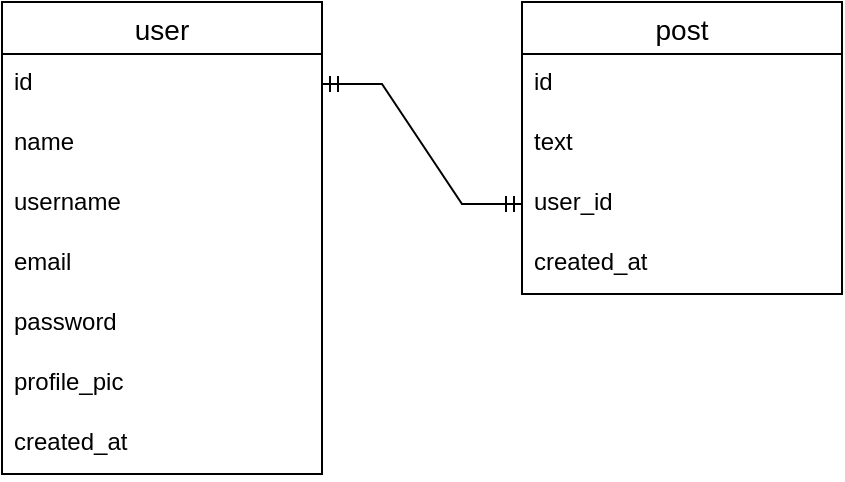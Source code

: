 <mxfile version="16.6.1" type="device"><diagram id="2Fxd8xPb1BdB7W7lqMpG" name="Page-1"><mxGraphModel dx="944" dy="555" grid="1" gridSize="10" guides="1" tooltips="1" connect="1" arrows="1" fold="1" page="1" pageScale="1" pageWidth="827" pageHeight="1169" math="0" shadow="0"><root><mxCell id="0"/><mxCell id="1" parent="0"/><mxCell id="W1C-N7S2HwnhgL9CEHGr-1" value="user" style="swimlane;fontStyle=0;childLayout=stackLayout;horizontal=1;startSize=26;horizontalStack=0;resizeParent=1;resizeParentMax=0;resizeLast=0;collapsible=1;marginBottom=0;align=center;fontSize=14;" vertex="1" parent="1"><mxGeometry x="100" y="120" width="160" height="236" as="geometry"/></mxCell><mxCell id="W1C-N7S2HwnhgL9CEHGr-2" value="id" style="text;strokeColor=none;fillColor=none;spacingLeft=4;spacingRight=4;overflow=hidden;rotatable=0;points=[[0,0.5],[1,0.5]];portConstraint=eastwest;fontSize=12;" vertex="1" parent="W1C-N7S2HwnhgL9CEHGr-1"><mxGeometry y="26" width="160" height="30" as="geometry"/></mxCell><mxCell id="W1C-N7S2HwnhgL9CEHGr-3" value="name" style="text;strokeColor=none;fillColor=none;spacingLeft=4;spacingRight=4;overflow=hidden;rotatable=0;points=[[0,0.5],[1,0.5]];portConstraint=eastwest;fontSize=12;" vertex="1" parent="W1C-N7S2HwnhgL9CEHGr-1"><mxGeometry y="56" width="160" height="30" as="geometry"/></mxCell><mxCell id="W1C-N7S2HwnhgL9CEHGr-4" value="username" style="text;strokeColor=none;fillColor=none;spacingLeft=4;spacingRight=4;overflow=hidden;rotatable=0;points=[[0,0.5],[1,0.5]];portConstraint=eastwest;fontSize=12;" vertex="1" parent="W1C-N7S2HwnhgL9CEHGr-1"><mxGeometry y="86" width="160" height="30" as="geometry"/></mxCell><mxCell id="W1C-N7S2HwnhgL9CEHGr-14" value="email" style="text;strokeColor=none;fillColor=none;spacingLeft=4;spacingRight=4;overflow=hidden;rotatable=0;points=[[0,0.5],[1,0.5]];portConstraint=eastwest;fontSize=12;" vertex="1" parent="W1C-N7S2HwnhgL9CEHGr-1"><mxGeometry y="116" width="160" height="30" as="geometry"/></mxCell><mxCell id="W1C-N7S2HwnhgL9CEHGr-15" value="password" style="text;strokeColor=none;fillColor=none;spacingLeft=4;spacingRight=4;overflow=hidden;rotatable=0;points=[[0,0.5],[1,0.5]];portConstraint=eastwest;fontSize=12;" vertex="1" parent="W1C-N7S2HwnhgL9CEHGr-1"><mxGeometry y="146" width="160" height="30" as="geometry"/></mxCell><mxCell id="W1C-N7S2HwnhgL9CEHGr-20" value="profile_pic" style="text;strokeColor=none;fillColor=none;spacingLeft=4;spacingRight=4;overflow=hidden;rotatable=0;points=[[0,0.5],[1,0.5]];portConstraint=eastwest;fontSize=12;" vertex="1" parent="W1C-N7S2HwnhgL9CEHGr-1"><mxGeometry y="176" width="160" height="30" as="geometry"/></mxCell><mxCell id="W1C-N7S2HwnhgL9CEHGr-27" value="created_at" style="text;strokeColor=none;fillColor=none;spacingLeft=4;spacingRight=4;overflow=hidden;rotatable=0;points=[[0,0.5],[1,0.5]];portConstraint=eastwest;fontSize=12;" vertex="1" parent="W1C-N7S2HwnhgL9CEHGr-1"><mxGeometry y="206" width="160" height="30" as="geometry"/></mxCell><mxCell id="W1C-N7S2HwnhgL9CEHGr-16" value="post" style="swimlane;fontStyle=0;childLayout=stackLayout;horizontal=1;startSize=26;horizontalStack=0;resizeParent=1;resizeParentMax=0;resizeLast=0;collapsible=1;marginBottom=0;align=center;fontSize=14;" vertex="1" parent="1"><mxGeometry x="360" y="120" width="160" height="146" as="geometry"/></mxCell><mxCell id="W1C-N7S2HwnhgL9CEHGr-17" value="id" style="text;strokeColor=none;fillColor=none;spacingLeft=4;spacingRight=4;overflow=hidden;rotatable=0;points=[[0,0.5],[1,0.5]];portConstraint=eastwest;fontSize=12;" vertex="1" parent="W1C-N7S2HwnhgL9CEHGr-16"><mxGeometry y="26" width="160" height="30" as="geometry"/></mxCell><mxCell id="W1C-N7S2HwnhgL9CEHGr-18" value="text" style="text;strokeColor=none;fillColor=none;spacingLeft=4;spacingRight=4;overflow=hidden;rotatable=0;points=[[0,0.5],[1,0.5]];portConstraint=eastwest;fontSize=12;" vertex="1" parent="W1C-N7S2HwnhgL9CEHGr-16"><mxGeometry y="56" width="160" height="30" as="geometry"/></mxCell><mxCell id="W1C-N7S2HwnhgL9CEHGr-21" value="user_id" style="text;strokeColor=none;fillColor=none;spacingLeft=4;spacingRight=4;overflow=hidden;rotatable=0;points=[[0,0.5],[1,0.5]];portConstraint=eastwest;fontSize=12;" vertex="1" parent="W1C-N7S2HwnhgL9CEHGr-16"><mxGeometry y="86" width="160" height="30" as="geometry"/></mxCell><mxCell id="W1C-N7S2HwnhgL9CEHGr-23" value="created_at" style="text;strokeColor=none;fillColor=none;spacingLeft=4;spacingRight=4;overflow=hidden;rotatable=0;points=[[0,0.5],[1,0.5]];portConstraint=eastwest;fontSize=12;" vertex="1" parent="W1C-N7S2HwnhgL9CEHGr-16"><mxGeometry y="116" width="160" height="30" as="geometry"/></mxCell><mxCell id="W1C-N7S2HwnhgL9CEHGr-25" value="" style="edgeStyle=entityRelationEdgeStyle;fontSize=12;html=1;endArrow=ERmandOne;startArrow=ERmandOne;rounded=0;exitX=1;exitY=0.5;exitDx=0;exitDy=0;entryX=0;entryY=0.5;entryDx=0;entryDy=0;" edge="1" parent="1" source="W1C-N7S2HwnhgL9CEHGr-2" target="W1C-N7S2HwnhgL9CEHGr-21"><mxGeometry width="100" height="100" relative="1" as="geometry"><mxPoint x="320" y="240" as="sourcePoint"/><mxPoint x="420" y="140" as="targetPoint"/></mxGeometry></mxCell></root></mxGraphModel></diagram></mxfile>